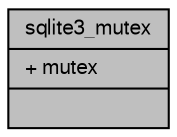 digraph "sqlite3_mutex"
{
  edge [fontname="FreeSans",fontsize="10",labelfontname="FreeSans",labelfontsize="10"];
  node [fontname="FreeSans",fontsize="10",shape=record];
  Node1 [label="{sqlite3_mutex\n|+ mutex\l|}",height=0.2,width=0.4,color="black", fillcolor="grey75", style="filled", fontcolor="black"];
}

